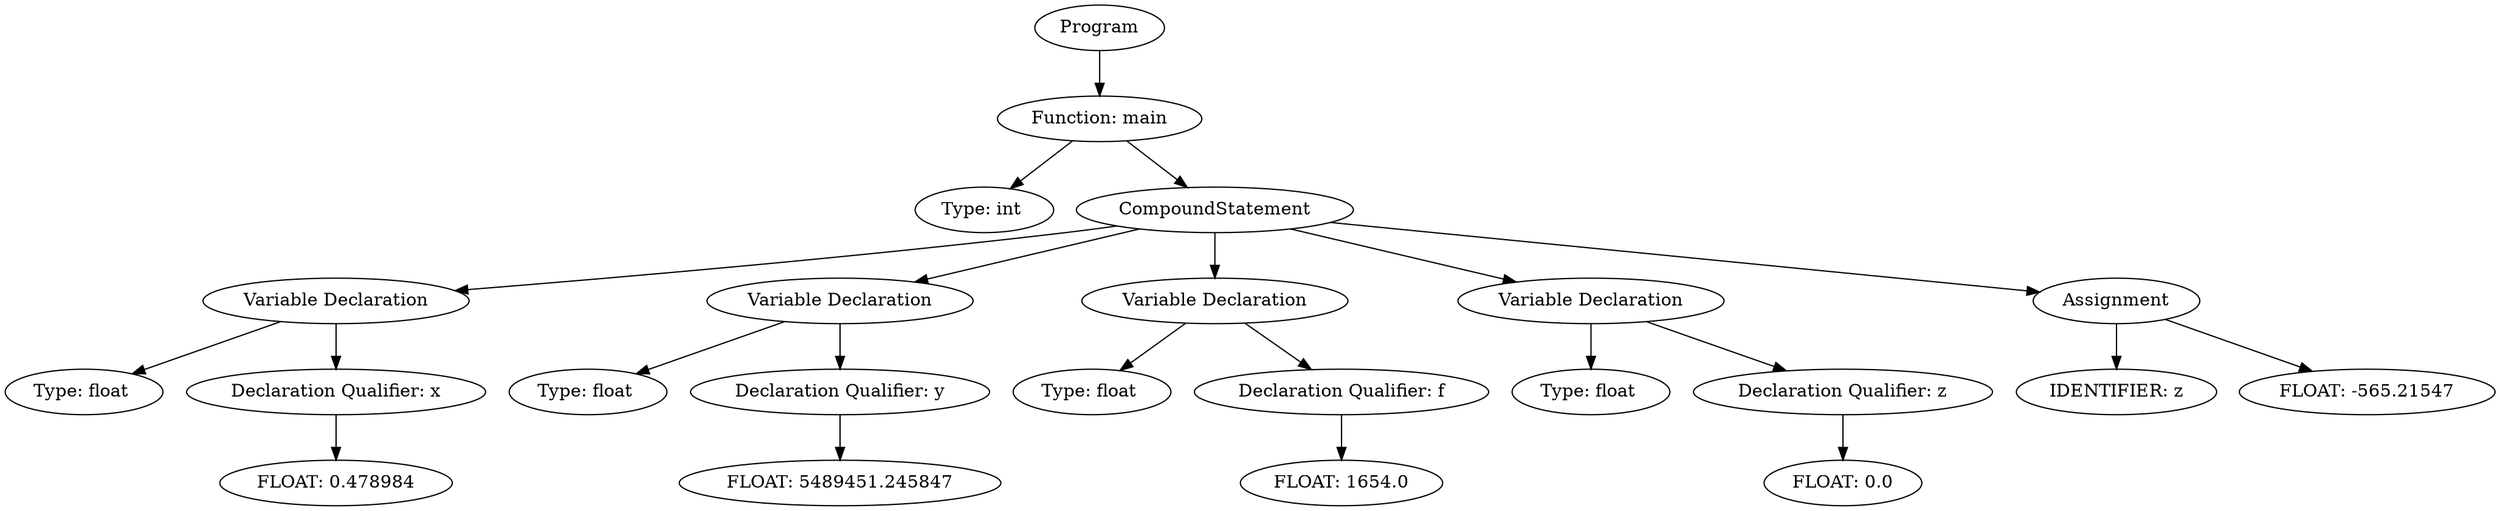 digraph ExpressionGraph {
4571754512 [label="Program"];
4571754512 -> 4571745488;
4571745488 [label="Function: main"];
4571745488 -> 4571505488;
4571505488 [label="Type: int "];
4571745488 -> 4571510864;
4571510864 [label="CompoundStatement"];
4571510864 -> 4571742560;
4571742560 [label="Variable Declaration"];
4571742560 -> 4571746976;
4571746976 [label="Type: float "];
4571742560 -> 4571744720;
4571744720 [label="Declaration Qualifier: x"];
4571744720 -> 4571744816;
4571744816 [label="FLOAT: 0.478984"];
4571510864 -> 4571754464;
4571754464 [label="Variable Declaration"];
4571754464 -> 4571754704;
4571754704 [label="Type: float "];
4571754464 -> 4571754176;
4571754176 [label="Declaration Qualifier: y"];
4571754176 -> 4571755136;
4571755136 [label="FLOAT: 5489451.245847"];
4571510864 -> 4571753984;
4571753984 [label="Variable Declaration"];
4571753984 -> 4571753072;
4571753072 [label="Type: float "];
4571753984 -> 4571742704;
4571742704 [label="Declaration Qualifier: f"];
4571742704 -> 4571742896;
4571742896 [label="FLOAT: 1654.0"];
4571510864 -> 4571753552;
4571753552 [label="Variable Declaration"];
4571753552 -> 4571744480;
4571744480 [label="Type: float "];
4571753552 -> 4571755472;
4571755472 [label="Declaration Qualifier: z"];
4571755472 -> 4571742512;
4571742512 [label="FLOAT: 0.0"];
4571510864 -> 4571753168;
4571753168 [label="Assignment"];
4571753168 -> 4571742320;
4571742320 [label="IDENTIFIER: z"];
4571753168 -> 4571756528;
4571756528 [label="FLOAT: -565.21547"];
}
